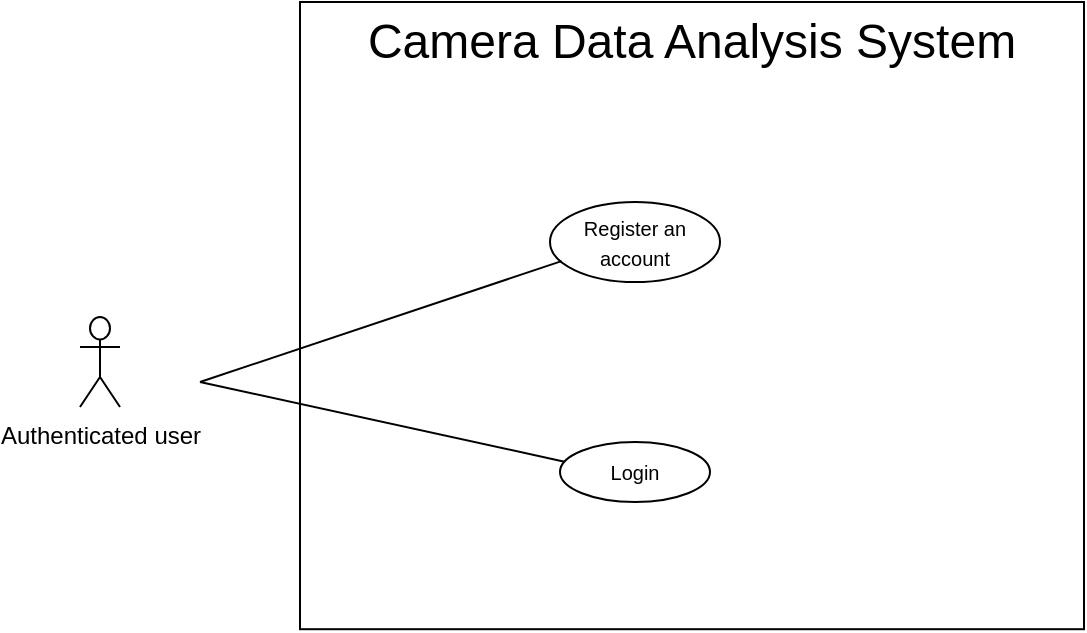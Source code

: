 <mxfile version="14.4.3" type="device"><diagram id="6UJ6OiUAnsXP5WU5iYvn" name="Page-1"><mxGraphModel dx="946" dy="615" grid="1" gridSize="10" guides="1" tooltips="1" connect="1" arrows="1" fold="1" page="1" pageScale="1" pageWidth="850" pageHeight="1100" math="0" shadow="0"><root><mxCell id="0"/><mxCell id="1" parent="0"/><mxCell id="INBuplyQTcS28SzZKjMm-2" value="" style="whiteSpace=wrap;html=1;aspect=fixed;resizeWidth=0;resizeHeight=0;" parent="1" vertex="1"><mxGeometry x="310" y="430" width="392" height="313.6" as="geometry"/></mxCell><mxCell id="INBuplyQTcS28SzZKjMm-4" value="&lt;font style=&quot;font-size: 24px&quot;&gt;Camera Data Analysis System&lt;/font&gt;" style="text;html=1;strokeColor=none;fillColor=none;align=center;verticalAlign=middle;whiteSpace=wrap;rounded=0;" parent="1" vertex="1"><mxGeometry x="341" y="440" width="330" height="20" as="geometry"/></mxCell><mxCell id="INBuplyQTcS28SzZKjMm-310" value="Authenticated user" style="shape=umlActor;verticalLabelPosition=bottom;verticalAlign=top;html=1;outlineConnect=0;" parent="1" vertex="1"><mxGeometry x="200" y="587.5" width="20" height="45" as="geometry"/></mxCell><mxCell id="INBuplyQTcS28SzZKjMm-312" value="&lt;font style=&quot;font-size: 10px&quot;&gt;Login&lt;/font&gt;" style="ellipse;whiteSpace=wrap;html=1;fillColor=#ffffff;gradientColor=none;" parent="1" vertex="1"><mxGeometry x="440" y="650" width="75" height="30" as="geometry"/></mxCell><mxCell id="INBuplyQTcS28SzZKjMm-313" value="&lt;font style=&quot;font-size: 10px&quot;&gt;Register an account&lt;/font&gt;" style="ellipse;whiteSpace=wrap;html=1;fillColor=#ffffff;gradientColor=none;" parent="1" vertex="1"><mxGeometry x="435" y="530" width="85" height="40" as="geometry"/></mxCell><mxCell id="INBuplyQTcS28SzZKjMm-321" value="" style="endArrow=none;html=1;rounded=0;exitX=0.03;exitY=0.328;exitDx=0;exitDy=0;exitPerimeter=0;" parent="1" source="INBuplyQTcS28SzZKjMm-312" edge="1"><mxGeometry relative="1" as="geometry"><mxPoint x="424" y="638" as="sourcePoint"/><mxPoint x="260" y="620" as="targetPoint"/></mxGeometry></mxCell><mxCell id="INBuplyQTcS28SzZKjMm-322" value="" style="endArrow=none;html=1;rounded=0;exitX=0.068;exitY=0.739;exitDx=0;exitDy=0;exitPerimeter=0;" parent="1" source="INBuplyQTcS28SzZKjMm-313" edge="1"><mxGeometry relative="1" as="geometry"><mxPoint x="443.125" y="648.08" as="sourcePoint"/><mxPoint x="260" y="620" as="targetPoint"/></mxGeometry></mxCell></root></mxGraphModel></diagram></mxfile>